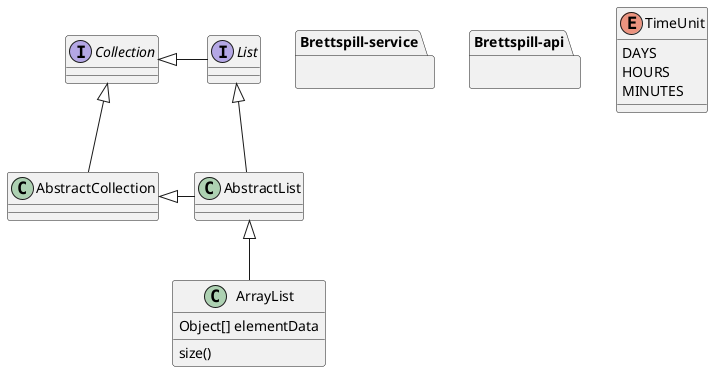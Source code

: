 @startuml

package "Brettspill-service" {}
package "Brettspill-api" {}
package "Brettspill-api" {}
interface List
interface Collection

List <|-- AbstractList
Collection <|-- AbstractCollection

Collection <|- List
AbstractCollection <|- AbstractList
AbstractList <|-- ArrayList

class ArrayList {
Object[] elementData
size()
}

enum TimeUnit {
DAYS
HOURS
MINUTES
}

@enduml